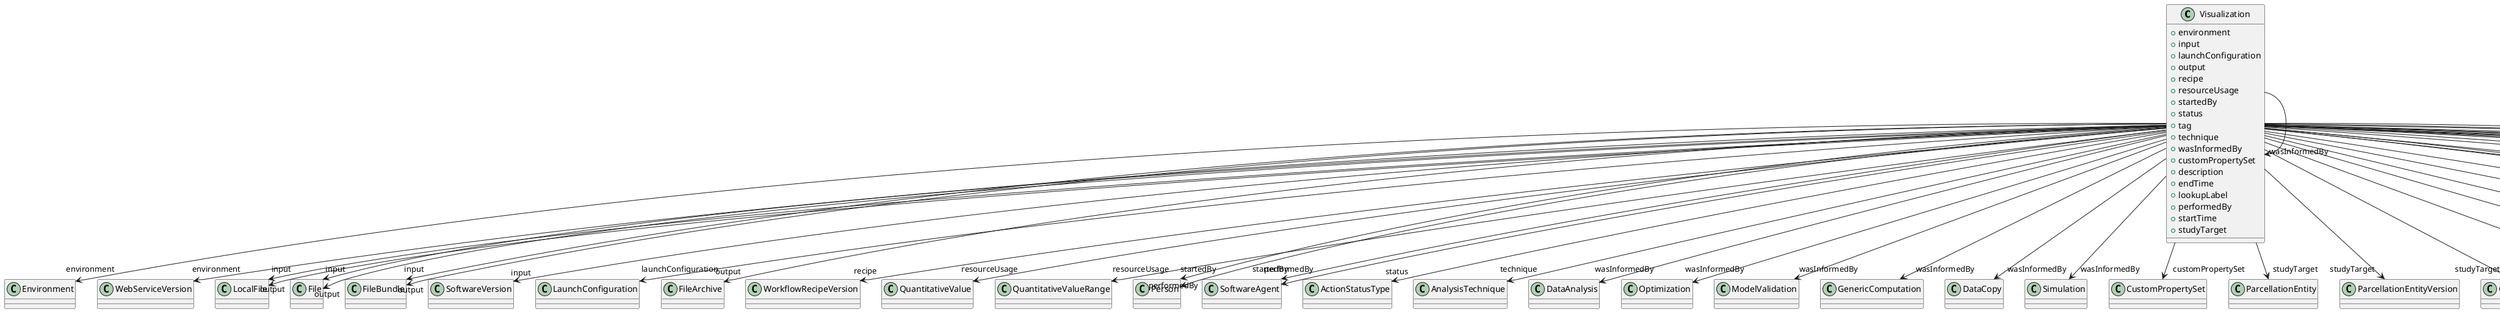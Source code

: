 @startuml
class Visualization {
+environment
+input
+launchConfiguration
+output
+recipe
+resourceUsage
+startedBy
+status
+tag
+technique
+wasInformedBy
+customPropertySet
+description
+endTime
+lookupLabel
+performedBy
+startTime
+studyTarget

}
Visualization -d-> "environment" Environment
Visualization -d-> "environment" WebServiceVersion
Visualization -d-> "input" LocalFile
Visualization -d-> "input" File
Visualization -d-> "input" FileBundle
Visualization -d-> "input" SoftwareVersion
Visualization -d-> "launchConfiguration" LaunchConfiguration
Visualization -d-> "output" LocalFile
Visualization -d-> "output" File
Visualization -d-> "output" FileArchive
Visualization -d-> "output" FileBundle
Visualization -d-> "recipe" WorkflowRecipeVersion
Visualization -d-> "resourceUsage" QuantitativeValue
Visualization -d-> "resourceUsage" QuantitativeValueRange
Visualization -d-> "startedBy" Person
Visualization -d-> "startedBy" SoftwareAgent
Visualization -d-> "status" ActionStatusType
Visualization -d-> "technique" AnalysisTechnique
Visualization -d-> "wasInformedBy" DataAnalysis
Visualization -d-> "wasInformedBy" Visualization
Visualization -d-> "wasInformedBy" Optimization
Visualization -d-> "wasInformedBy" ModelValidation
Visualization -d-> "wasInformedBy" GenericComputation
Visualization -d-> "wasInformedBy" DataCopy
Visualization -d-> "wasInformedBy" Simulation
Visualization -d-> "customPropertySet" CustomPropertySet
Visualization -d-> "performedBy" Person
Visualization -d-> "performedBy" SoftwareAgent
Visualization -d-> "studyTarget" ParcellationEntity
Visualization -d-> "studyTarget" ParcellationEntityVersion
Visualization -d-> "studyTarget" CustomAnatomicalEntity
Visualization -d-> "studyTarget" ElectricalStimulusType
Visualization -d-> "studyTarget" OpticalStimulusType
Visualization -d-> "studyTarget" VisualStimulusType
Visualization -d-> "studyTarget" GeneticStrainType
Visualization -d-> "studyTarget" CellCultureType
Visualization -d-> "studyTarget" Disease
Visualization -d-> "studyTarget" DiseaseModel
Visualization -d-> "studyTarget" TactileStimulusType
Visualization -d-> "studyTarget" AuditoryStimulusType
Visualization -d-> "studyTarget" BreedingType
Visualization -d-> "studyTarget" OlfactoryStimulusType
Visualization -d-> "studyTarget" MolecularEntity
Visualization -d-> "studyTarget" CellType
Visualization -d-> "studyTarget" GustatoryStimulusType
Visualization -d-> "studyTarget" BiologicalSex
Visualization -d-> "studyTarget" UBERONParcellation
Visualization -d-> "studyTarget" Organ
Visualization -d-> "studyTarget" Handedness
Visualization -d-> "studyTarget" OrganismSubstance
Visualization -d-> "studyTarget" Species
Visualization -d-> "studyTarget" TermSuggestion
Visualization -d-> "studyTarget" SubcellularEntity
Visualization -d-> "studyTarget" BiologicalOrder
Visualization -d-> "studyTarget" OrganismSystem

@enduml